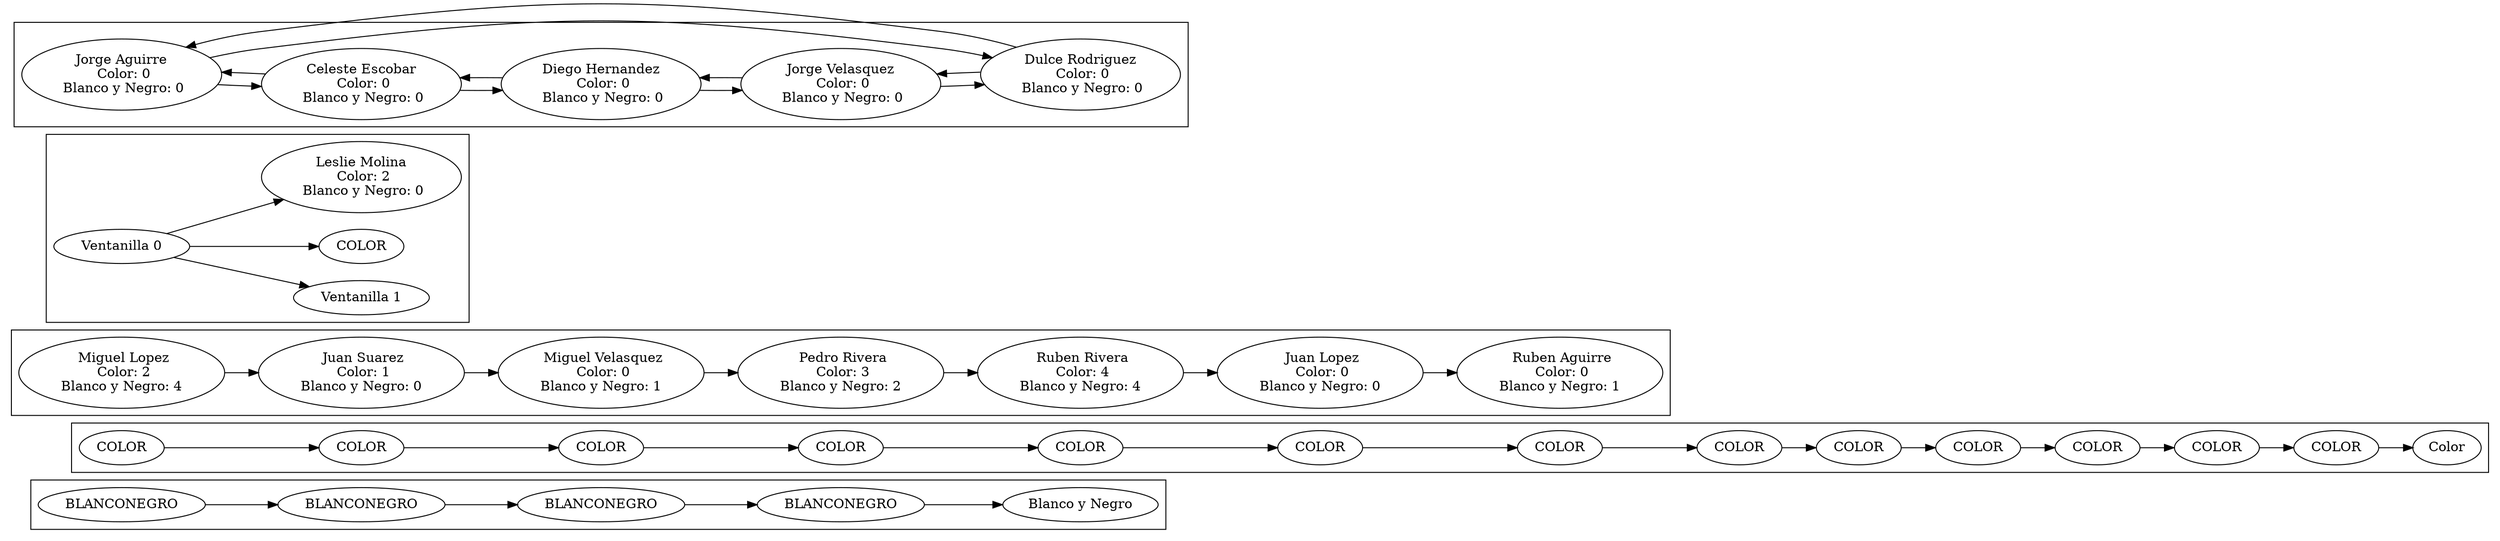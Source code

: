 digraph G{
rankdir=LR;
subgraph clusterPrintBN {
fd638b7594b24967b5c8ce1fe8f1b[label="BLANCONEGRO"];
fd638b7594b24967b5c8ce1fe8f1b->aadbad2dd340cebfd79138dc9dcc39;
aadbad2dd340cebfd79138dc9dcc39[label="BLANCONEGRO"];
aadbad2dd340cebfd79138dc9dcc39->d139238011a4606a1b4fe1bd17176bf;
d139238011a4606a1b4fe1bd17176bf[label="BLANCONEGRO"];
d139238011a4606a1b4fe1bd17176bf->ae4cabd5aa40838caae79cc1827758;
ae4cabd5aa40838caae79cc1827758[label="BLANCONEGRO"];
BN[label="Blanco y Negro"];
ae4cabd5aa40838caae79cc1827758-> BN;
}subgraph clusterPrintColor {
bb013411c64e97884f41f7678dbda9[label="COLOR"];
bb013411c64e97884f41f7678dbda9->c8b5c34a52b907030c29298b3b;
c8b5c34a52b907030c29298b3b[label="COLOR"];
c8b5c34a52b907030c29298b3b->bdbcd14132c4ec78d0daafd7490946b;
bdbcd14132c4ec78d0daafd7490946b[label="COLOR"];
bdbcd14132c4ec78d0daafd7490946b->b4ed85013e4e119a30117907a6b7a5;
b4ed85013e4e119a30117907a6b7a5[label="COLOR"];
b4ed85013e4e119a30117907a6b7a5->eba7fd749a0b4e1d8fafe8fcd39;
eba7fd749a0b4e1d8fafe8fcd39[label="COLOR"];
eba7fd749a0b4e1d8fafe8fcd39->aa02d334498abc8a0c61d15f7fa8;
aa02d334498abc8a0c61d15f7fa8[label="COLOR"];
aa02d334498abc8a0c61d15f7fa8->bb1fc81fd4f5bb360a2c5babb21f0;
bb1fc81fd4f5bb360a2c5babb21f0[label="COLOR"];
bb1fc81fd4f5bb360a2c5babb21f0->b84c06c4b9fa41ad936873ac796;
b84c06c4b9fa41ad936873ac796[label="COLOR"];
b84c06c4b9fa41ad936873ac796->e651e4e92b2a454adcd83542c;
e651e4e92b2a454adcd83542c[label="COLOR"];
e651e4e92b2a454adcd83542c->dde2541cfb897279cb81907f7;
dde2541cfb897279cb81907f7[label="COLOR"];
dde2541cfb897279cb81907f7->f252984965955ed1a61cf9bbd9;
f252984965955ed1a61cf9bbd9[label="COLOR"];
f252984965955ed1a61cf9bbd9->edf264c2a4410a9b6bec98c692a85;
edf264c2a4410a9b6bec98c692a85[label="COLOR"];
edf264c2a4410a9b6bec98c692a85->d5a3fa7c4469a9de490cd6687248d;
d5a3fa7c4469a9de490cd6687248d[label="COLOR"];
C[label="Color"];
d5a3fa7c4469a9de490cd6687248d-> C;
}subgraph clusterColaRecepcion {
bf39e6f6406a8fe334b037b6e695[label=" Miguel Lopez
 Color: 2
 Blanco y Negro: 4 "];
bf39e6f6406a8fe334b037b6e695->c317fe487a94fbcd04a9434eca;
c317fe487a94fbcd04a9434eca[label=" Juan Suarez
 Color: 1
 Blanco y Negro: 0 "];
c317fe487a94fbcd04a9434eca->e27a940debd0eb3e9e072680f;
e27a940debd0eb3e9e072680f[label=" Miguel Velasquez
 Color: 0
 Blanco y Negro: 1 "];
e27a940debd0eb3e9e072680f->f65c7de01e848a58bfcf315c525620b;
f65c7de01e848a58bfcf315c525620b[label=" Pedro Rivera
 Color: 3
 Blanco y Negro: 2 "];
f65c7de01e848a58bfcf315c525620b->dccb7a26a0642f8b7f65771578882fd;
dccb7a26a0642f8b7f65771578882fd[label=" Ruben Rivera
 Color: 4
 Blanco y Negro: 4 "];
dccb7a26a0642f8b7f65771578882fd->d3c6380199a4992bdd40e76cb074b88;
d3c6380199a4992bdd40e76cb074b88[label=" Juan Lopez
 Color: 0
 Blanco y Negro: 0 "];
d3c6380199a4992bdd40e76cb074b88->de7881824f4484da4859e45881e4515;
de7881824f4484da4859e45881e4515[label=" Ruben Aguirre
 Color: 0
 Blanco y Negro: 1 "];
}subgraph clusterListaVentanillas {
cedf3725f42da92b260af023b0fcb[label=" Ventanilla 0 "];
cedf3725f42da92b260af023b0fcb->ecb1052f3154018b116dff55d56bf2d;
cedf3725f42da92b260af023b0fcb->fac43a541cc80b98365f0174cc7;
fac43a541cc80b98365f0174cc7[label="COLOR"];
fa68df62449495ed2127d44040d1[label="Leslie Molina
 Color: 2
 Blanco y Negro: 0"];
cedf3725f42da92b260af023b0fcb->fa68df62449495ed2127d44040d1;
ecb1052f3154018b116dff55d56bf2d[label=" Ventanilla 1 "];
}subgraph clusterListaEspera {
bf163021db2436f80d234c6982b29a2[label="Jorge Aguirre
 Color: 0
 Blanco y Negro: 0"];
bf163021db2436f80d234c6982b29a2->fd6a1ad341c99fbe957536d8305c;
bf163021db2436f80d234c6982b29a2->cc820a80a684ffdad17c6b2166883ea;
cc820a80a684ffdad17c6b2166883ea[label="Dulce Rodriguez
 Color: 0
 Blanco y Negro: 0"];
cc820a80a684ffdad17c6b2166883ea->bf163021db2436f80d234c6982b29a2;
cc820a80a684ffdad17c6b2166883ea->fb84f64c6f4155b0f8db526dc64373;
fb84f64c6f4155b0f8db526dc64373[label="Jorge Velasquez
 Color: 0
 Blanco y Negro: 0"];
fb84f64c6f4155b0f8db526dc64373->cc820a80a684ffdad17c6b2166883ea;
fb84f64c6f4155b0f8db526dc64373->cea6355d4e38bbf6d7af74db9135;
cea6355d4e38bbf6d7af74db9135[label="Diego Hernandez
 Color: 0
 Blanco y Negro: 0"];
cea6355d4e38bbf6d7af74db9135->fb84f64c6f4155b0f8db526dc64373;
cea6355d4e38bbf6d7af74db9135->fd6a1ad341c99fbe957536d8305c;
fd6a1ad341c99fbe957536d8305c[label="Celeste Escobar
 Color: 0
 Blanco y Negro: 0"];
fd6a1ad341c99fbe957536d8305c->cea6355d4e38bbf6d7af74db9135;
fd6a1ad341c99fbe957536d8305c->bf163021db2436f80d234c6982b29a2;
}subgraph clusterListaAtendidos {
}}
